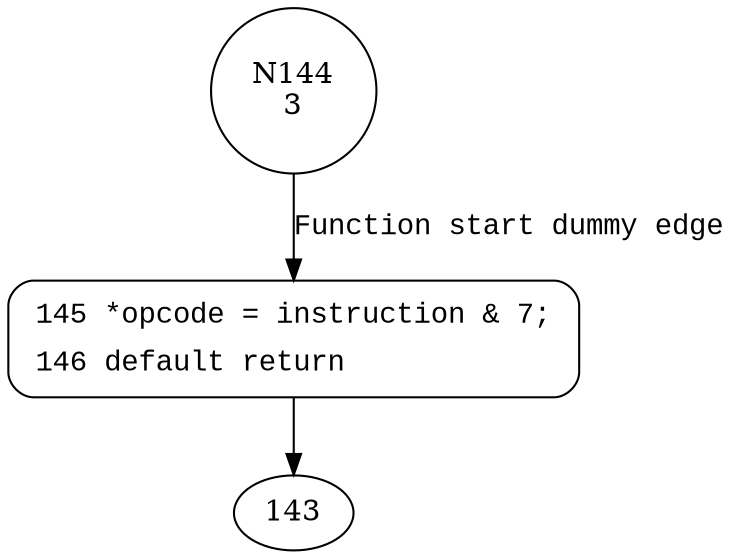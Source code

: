 digraph decodeOpcd {
144 [shape="circle" label="N144\n3"]
145 [shape="circle" label="N145\n2"]
145 [style="filled,bold" penwidth="1" fillcolor="white" fontname="Courier New" shape="Mrecord" label=<<table border="0" cellborder="0" cellpadding="3" bgcolor="white"><tr><td align="right">145</td><td align="left">*opcode = instruction &amp; 7;</td></tr><tr><td align="right">146</td><td align="left">default return</td></tr></table>>]
145 -> 143[label=""]
144 -> 145 [label="Function start dummy edge" fontname="Courier New"]
}